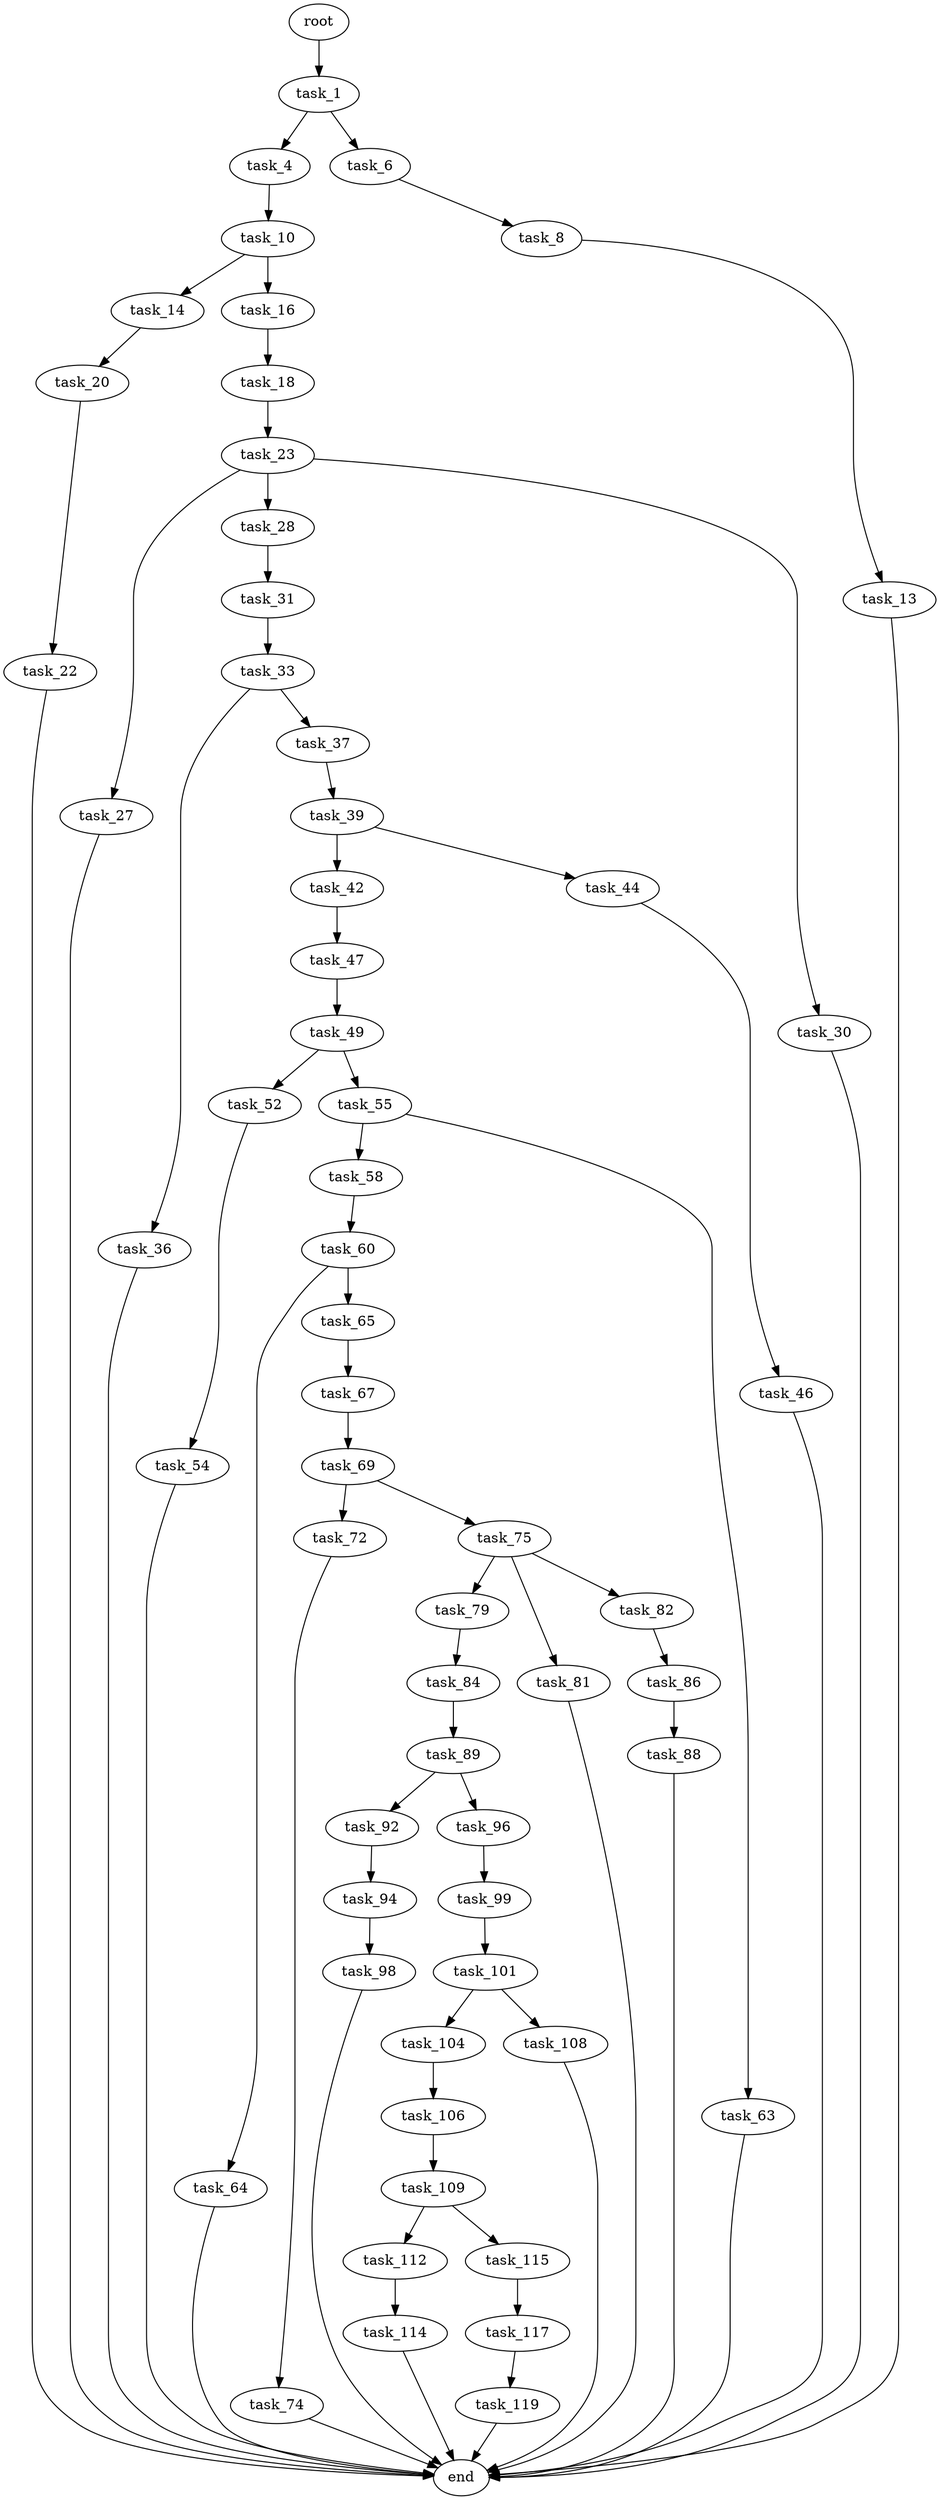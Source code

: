 digraph G {
  root [size="0.000000"];
  task_1 [size="368293445632.000000"];
  task_4 [size="348059170472.000000"];
  task_6 [size="134217728000.000000"];
  task_10 [size="14143674012.000000"];
  task_8 [size="8589934592.000000"];
  task_13 [size="459295476971.000000"];
  task_14 [size="8721793405.000000"];
  task_16 [size="4035999689.000000"];
  end [size="0.000000"];
  task_20 [size="24173587610.000000"];
  task_18 [size="23501891411.000000"];
  task_23 [size="24995042294.000000"];
  task_22 [size="11301349868.000000"];
  task_27 [size="3873106906.000000"];
  task_28 [size="24924239506.000000"];
  task_30 [size="6984165318.000000"];
  task_31 [size="40723629825.000000"];
  task_33 [size="548647140107.000000"];
  task_36 [size="26523514523.000000"];
  task_37 [size="51335072475.000000"];
  task_39 [size="635184795076.000000"];
  task_42 [size="8190905312.000000"];
  task_44 [size="21559824640.000000"];
  task_47 [size="177919678315.000000"];
  task_46 [size="68719476736.000000"];
  task_49 [size="26883549460.000000"];
  task_52 [size="38922728064.000000"];
  task_55 [size="134217728000.000000"];
  task_54 [size="296074515061.000000"];
  task_58 [size="1128810492384.000000"];
  task_63 [size="476968382.000000"];
  task_60 [size="24586365740.000000"];
  task_64 [size="30259069033.000000"];
  task_65 [size="106524556932.000000"];
  task_67 [size="231928233984.000000"];
  task_69 [size="368293445632.000000"];
  task_72 [size="8589934592.000000"];
  task_75 [size="68719476736.000000"];
  task_74 [size="8589934592.000000"];
  task_79 [size="134217728000.000000"];
  task_81 [size="28991029248.000000"];
  task_82 [size="25335681718.000000"];
  task_84 [size="172837069044.000000"];
  task_86 [size="28991029248.000000"];
  task_89 [size="7109965780.000000"];
  task_88 [size="368293445632.000000"];
  task_92 [size="892543127.000000"];
  task_96 [size="1073741824000.000000"];
  task_94 [size="3959324514.000000"];
  task_98 [size="1821047121.000000"];
  task_99 [size="2960108267.000000"];
  task_101 [size="123167424032.000000"];
  task_104 [size="368293445632.000000"];
  task_108 [size="48724424220.000000"];
  task_106 [size="38222598997.000000"];
  task_109 [size="399154917720.000000"];
  task_112 [size="1259610627508.000000"];
  task_115 [size="8589934592.000000"];
  task_114 [size="33167268718.000000"];
  task_117 [size="8589934592.000000"];
  task_119 [size="222668077415.000000"];

  root -> task_1 [size="1.000000"];
  task_1 -> task_4 [size="411041792.000000"];
  task_1 -> task_6 [size="411041792.000000"];
  task_4 -> task_10 [size="536870912.000000"];
  task_6 -> task_8 [size="209715200.000000"];
  task_10 -> task_14 [size="33554432.000000"];
  task_10 -> task_16 [size="33554432.000000"];
  task_8 -> task_13 [size="33554432.000000"];
  task_13 -> end [size="1.000000"];
  task_14 -> task_20 [size="301989888.000000"];
  task_16 -> task_18 [size="134217728.000000"];
  task_20 -> task_22 [size="536870912.000000"];
  task_18 -> task_23 [size="411041792.000000"];
  task_23 -> task_27 [size="679477248.000000"];
  task_23 -> task_28 [size="679477248.000000"];
  task_23 -> task_30 [size="679477248.000000"];
  task_22 -> end [size="1.000000"];
  task_27 -> end [size="1.000000"];
  task_28 -> task_31 [size="75497472.000000"];
  task_30 -> end [size="1.000000"];
  task_31 -> task_33 [size="679477248.000000"];
  task_33 -> task_36 [size="679477248.000000"];
  task_33 -> task_37 [size="679477248.000000"];
  task_36 -> end [size="1.000000"];
  task_37 -> task_39 [size="838860800.000000"];
  task_39 -> task_42 [size="536870912.000000"];
  task_39 -> task_44 [size="536870912.000000"];
  task_42 -> task_47 [size="411041792.000000"];
  task_44 -> task_46 [size="536870912.000000"];
  task_47 -> task_49 [size="209715200.000000"];
  task_46 -> end [size="1.000000"];
  task_49 -> task_52 [size="679477248.000000"];
  task_49 -> task_55 [size="679477248.000000"];
  task_52 -> task_54 [size="134217728.000000"];
  task_55 -> task_58 [size="209715200.000000"];
  task_55 -> task_63 [size="209715200.000000"];
  task_54 -> end [size="1.000000"];
  task_58 -> task_60 [size="838860800.000000"];
  task_63 -> end [size="1.000000"];
  task_60 -> task_64 [size="679477248.000000"];
  task_60 -> task_65 [size="679477248.000000"];
  task_64 -> end [size="1.000000"];
  task_65 -> task_67 [size="134217728.000000"];
  task_67 -> task_69 [size="301989888.000000"];
  task_69 -> task_72 [size="411041792.000000"];
  task_69 -> task_75 [size="411041792.000000"];
  task_72 -> task_74 [size="33554432.000000"];
  task_75 -> task_79 [size="134217728.000000"];
  task_75 -> task_81 [size="134217728.000000"];
  task_75 -> task_82 [size="134217728.000000"];
  task_74 -> end [size="1.000000"];
  task_79 -> task_84 [size="209715200.000000"];
  task_81 -> end [size="1.000000"];
  task_82 -> task_86 [size="536870912.000000"];
  task_84 -> task_89 [size="134217728.000000"];
  task_86 -> task_88 [size="75497472.000000"];
  task_89 -> task_92 [size="134217728.000000"];
  task_89 -> task_96 [size="134217728.000000"];
  task_88 -> end [size="1.000000"];
  task_92 -> task_94 [size="75497472.000000"];
  task_96 -> task_99 [size="838860800.000000"];
  task_94 -> task_98 [size="134217728.000000"];
  task_98 -> end [size="1.000000"];
  task_99 -> task_101 [size="209715200.000000"];
  task_101 -> task_104 [size="301989888.000000"];
  task_101 -> task_108 [size="301989888.000000"];
  task_104 -> task_106 [size="411041792.000000"];
  task_108 -> end [size="1.000000"];
  task_106 -> task_109 [size="75497472.000000"];
  task_109 -> task_112 [size="536870912.000000"];
  task_109 -> task_115 [size="536870912.000000"];
  task_112 -> task_114 [size="838860800.000000"];
  task_115 -> task_117 [size="33554432.000000"];
  task_114 -> end [size="1.000000"];
  task_117 -> task_119 [size="33554432.000000"];
  task_119 -> end [size="1.000000"];
}
